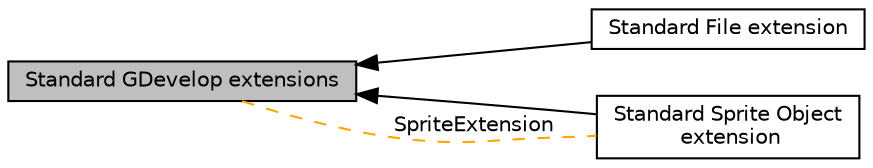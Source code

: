 digraph "Standard GDevelop extensions"
{
  edge [fontname="Helvetica",fontsize="10",labelfontname="Helvetica",labelfontsize="10"];
  node [fontname="Helvetica",fontsize="10",shape=record];
  rankdir=LR;
  Node2 [label="Standard File extension",height=0.2,width=0.4,color="black", fillcolor="white", style="filled",URL="$dd/d4b/group___file_extension.html"];
  Node1 [label="Standard Sprite Object\l extension",height=0.2,width=0.4,color="black", fillcolor="white", style="filled",URL="$d1/d08/group___sprite_object_extension.html"];
  Node0 [label="Standard GDevelop extensions",height=0.2,width=0.4,color="black", fillcolor="grey75", style="filled", fontcolor="black"];
  Node0->Node1 [shape=plaintext, dir="back", style="solid"];
  Node0->Node2 [shape=plaintext, dir="back", style="solid"];
  Node0->Node1 [shape=plaintext, label="SpriteExtension", color="orange", dir="none", style="dashed"];
}
